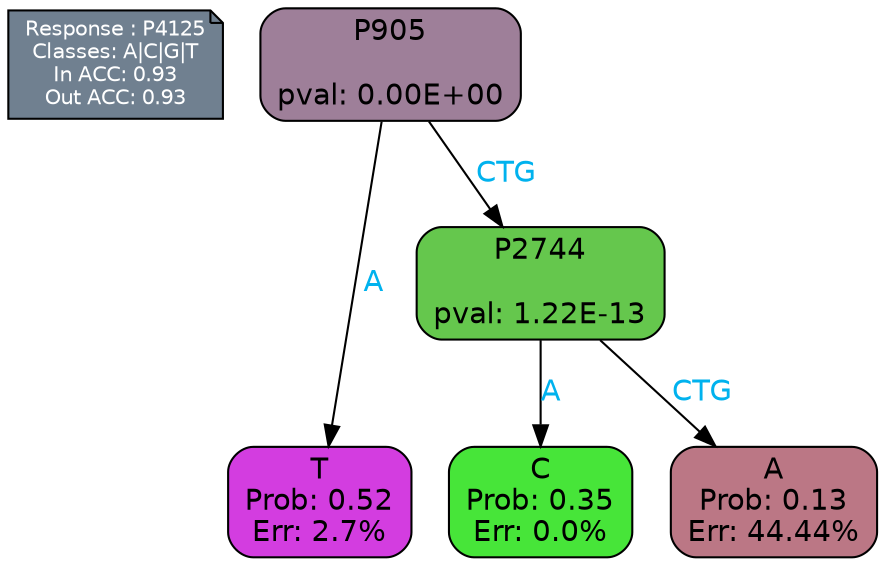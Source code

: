 digraph Tree {
node [shape=box, style="filled, rounded", color="black", fontname=helvetica] ;
graph [ranksep=equally, splines=polylines, bgcolor=transparent, dpi=600] ;
edge [fontname=helvetica] ;
LEGEND [label="Response : P4125
Classes: A|C|G|T
In ACC: 0.93
Out ACC: 0.93
",shape=note,align=left,style=filled,fillcolor="slategray",fontcolor="white",fontsize=10];1 [label="P905

pval: 0.00E+00", fillcolor="#9e7f99"] ;
2 [label="T
Prob: 0.52
Err: 2.7%", fillcolor="#d33de0"] ;
3 [label="P2744

pval: 1.22E-13", fillcolor="#65c74d"] ;
4 [label="C
Prob: 0.35
Err: 0.0%", fillcolor="#47e539"] ;
5 [label="A
Prob: 0.13
Err: 44.44%", fillcolor="#bb7785"] ;
1 -> 2 [label="A",fontcolor=deepskyblue2] ;
1 -> 3 [label="CTG",fontcolor=deepskyblue2] ;
3 -> 4 [label="A",fontcolor=deepskyblue2] ;
3 -> 5 [label="CTG",fontcolor=deepskyblue2] ;
{rank = same; 2;4;5;}{rank = same; LEGEND;1;}}